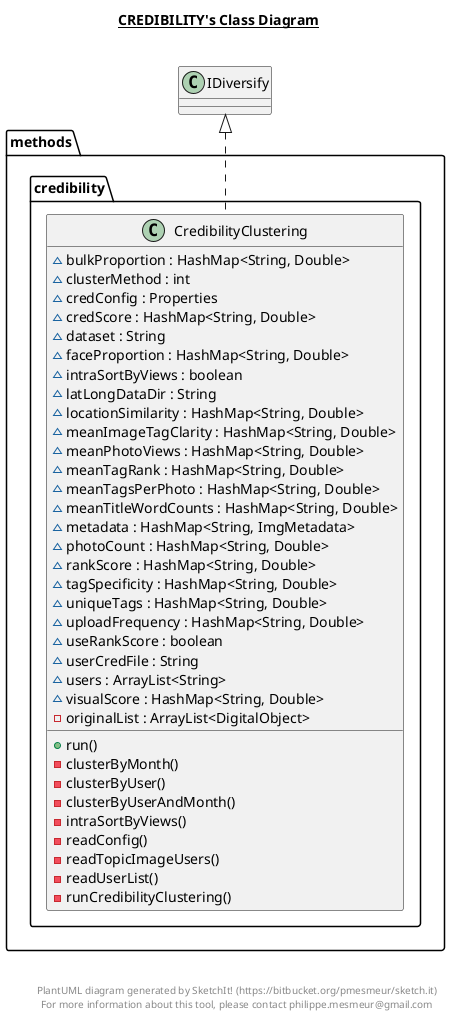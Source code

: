 @startuml

title __CREDIBILITY's Class Diagram__\n

  namespace methods.credibility {
    class methods.credibility.CredibilityClustering {
        ~ bulkProportion : HashMap<String, Double>
        ~ clusterMethod : int
        ~ credConfig : Properties
        ~ credScore : HashMap<String, Double>
        ~ dataset : String
        ~ faceProportion : HashMap<String, Double>
        ~ intraSortByViews : boolean
        ~ latLongDataDir : String
        ~ locationSimilarity : HashMap<String, Double>
        ~ meanImageTagClarity : HashMap<String, Double>
        ~ meanPhotoViews : HashMap<String, Double>
        ~ meanTagRank : HashMap<String, Double>
        ~ meanTagsPerPhoto : HashMap<String, Double>
        ~ meanTitleWordCounts : HashMap<String, Double>
        ~ metadata : HashMap<String, ImgMetadata>
        ~ photoCount : HashMap<String, Double>
        ~ rankScore : HashMap<String, Double>
        ~ tagSpecificity : HashMap<String, Double>
        ~ uniqueTags : HashMap<String, Double>
        ~ uploadFrequency : HashMap<String, Double>
        ~ useRankScore : boolean
        ~ userCredFile : String
        ~ users : ArrayList<String>
        ~ visualScore : HashMap<String, Double>
        - originalList : ArrayList<DigitalObject>
        + run()
        - clusterByMonth()
        - clusterByUser()
        - clusterByUserAndMonth()
        - intraSortByViews()
        - readConfig()
        - readTopicImageUsers()
        - readUserList()
        - runCredibilityClustering()
    }
  }
  

  methods.credibility.CredibilityClustering .up.|> IDiversify


right footer


PlantUML diagram generated by SketchIt! (https://bitbucket.org/pmesmeur/sketch.it)
For more information about this tool, please contact philippe.mesmeur@gmail.com
endfooter

@enduml
